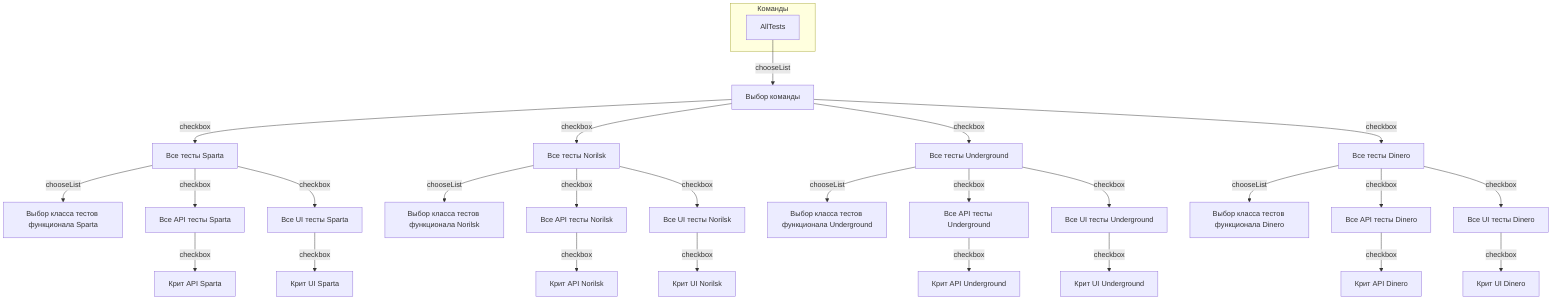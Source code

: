 graph TD
    subgraph Команды
        TestClass1[AllTests]
    end

    TestClass1 --> |"chooseList"| ChooseClassTeam[Выбор команды]
    ChooseClassTeam --> |"checkbox"| CheckboxGroupSparta[Все тесты Sparta]
    CheckboxGroupSparta --> |"chooseList"| ChooseClassUiSparta[Выбор класса тестов функционала Sparta]
    CheckboxGroupSparta  --> |"checkbox"| CheckboxAllSpartaAPI[Все API тесты Sparta]
    CheckboxGroupSparta  --> |"checkbox"| CheckboxAllSpartaUI[Все UI тесты Sparta]
    CheckboxAllSpartaAPI --> |"checkbox"| CheckboxCritApiSparta[Крит API Sparta]
    CheckboxAllSpartaUI --> |"checkbox"| CheckboxCritUiSparta[Крит UI Sparta]
    ChooseClassTeam --> |"checkbox"| CheckboxGroupNorilsk[Все тесты Norilsk]
    CheckboxGroupNorilsk --> |"chooseList"| ChooseClassNorilsk[Выбор класса тестов функционала Norilsk]
    CheckboxGroupNorilsk  --> |"checkbox"| CheckboxAllNorilskAPI[Все API тесты Norilsk]
    CheckboxGroupNorilsk  --> |"checkbox"| CheckboxAllNorilskUI[Все UI тесты Norilsk]
    CheckboxAllNorilskAPI --> |"checkbox"| CheckboxCritApiNorilsk[Крит API Norilsk]
    CheckboxAllNorilskUI --> |"checkbox"| CheckboxCritUiNorilsk[Крит UI Norilsk]
    ChooseClassTeam --> |"checkbox"| CheckboxGroupUnderground[Все тесты Underground]
    CheckboxGroupUnderground --> |"chooseList"| ChooseClassUnderground[Выбор класса тестов функционала Underground]
    CheckboxGroupUnderground  --> |"checkbox"| CheckboxAllUndergroundAPI[Все API тесты Underground]
    CheckboxGroupUnderground  --> |"checkbox"| CheckboxAllUndergroundUI[Все UI тесты Underground]
    CheckboxAllUndergroundAPI --> |"checkbox"| CheckboxCritApiUnderground[Крит API Underground]
    CheckboxAllUndergroundUI --> |"checkbox"| CheckboxCritUiUnderground[Крит UI Underground]
    ChooseClassTeam --> |"checkbox"| CheckboxGroupDinero[Все тесты Dinero]
    CheckboxGroupDinero --> |"chooseList"| ChooseClassDinero[Выбор класса тестов функционала Dinero]
    CheckboxGroupDinero  --> |"checkbox"| CheckboxAllDineroAPI[Все API тесты Dinero]
    CheckboxGroupDinero  --> |"checkbox"| CheckboxAllDineroUI[Все UI тесты Dinero]
    CheckboxAllDineroAPI --> |"checkbox"| CheckboxCritApiDinero[Крит API Dinero]
    CheckboxAllDineroUI --> |"checkbox"| CheckboxCritUiDinero[Крит UI Dinero]